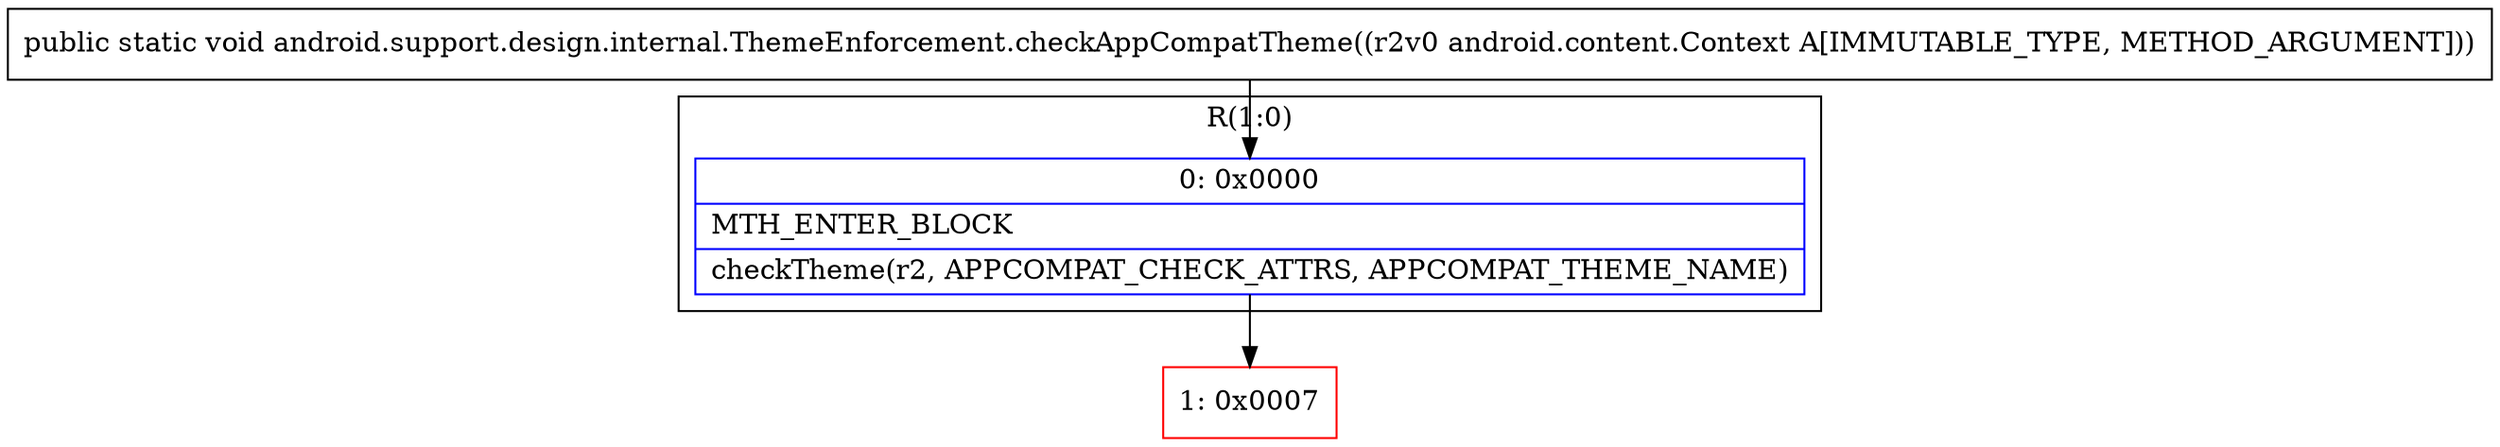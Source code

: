 digraph "CFG forandroid.support.design.internal.ThemeEnforcement.checkAppCompatTheme(Landroid\/content\/Context;)V" {
subgraph cluster_Region_901541010 {
label = "R(1:0)";
node [shape=record,color=blue];
Node_0 [shape=record,label="{0\:\ 0x0000|MTH_ENTER_BLOCK\l|checkTheme(r2, APPCOMPAT_CHECK_ATTRS, APPCOMPAT_THEME_NAME)\l}"];
}
Node_1 [shape=record,color=red,label="{1\:\ 0x0007}"];
MethodNode[shape=record,label="{public static void android.support.design.internal.ThemeEnforcement.checkAppCompatTheme((r2v0 android.content.Context A[IMMUTABLE_TYPE, METHOD_ARGUMENT])) }"];
MethodNode -> Node_0;
Node_0 -> Node_1;
}

